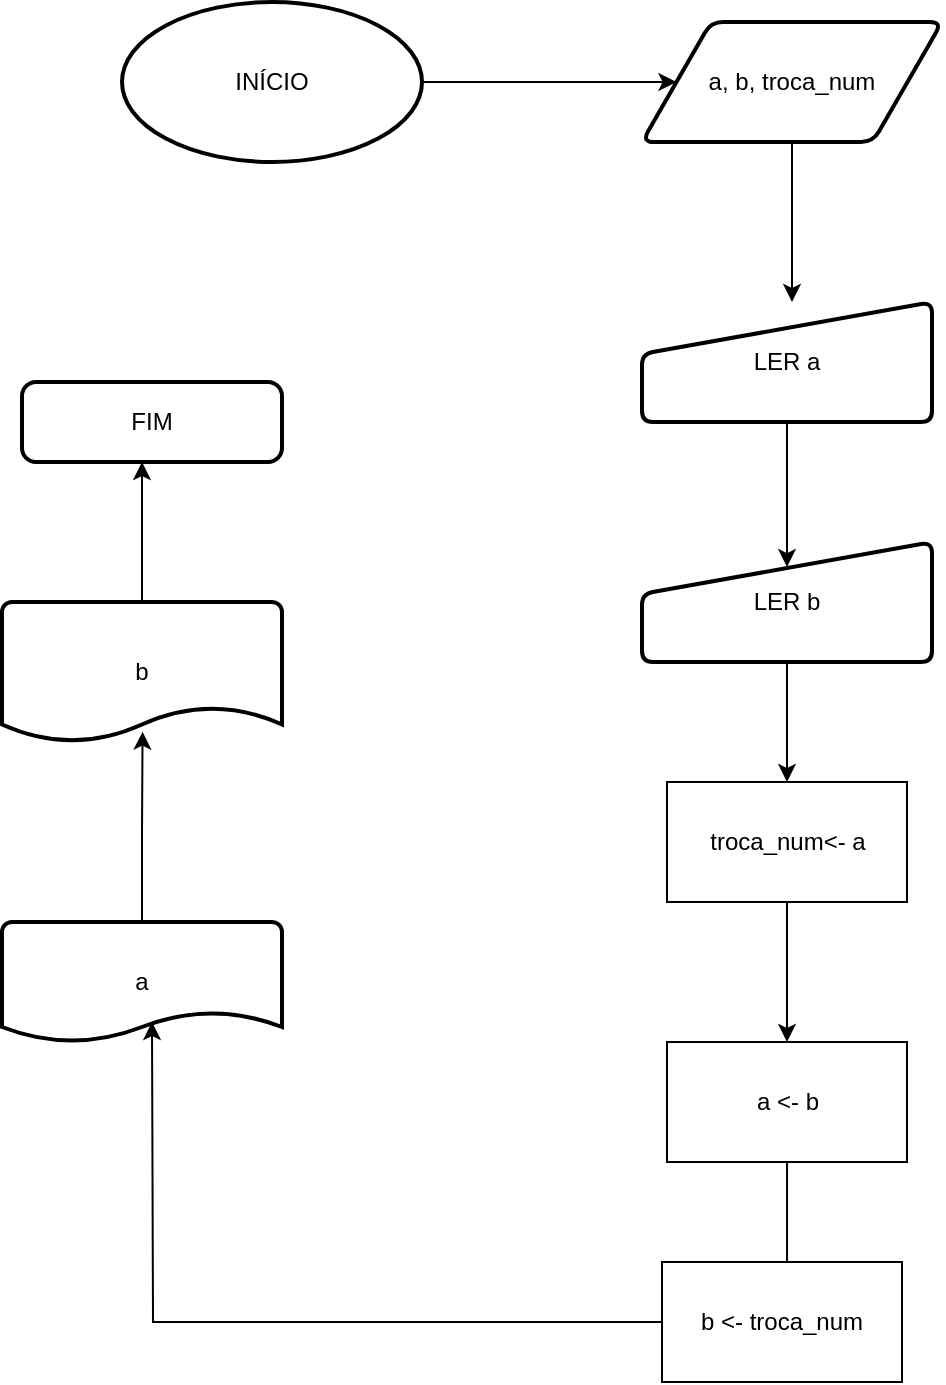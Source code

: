 <mxfile version="12.7.9" type="google"><diagram id="eJTqh_hsM0P2H4FPt7bs" name="questao4"><mxGraphModel dx="1019" dy="530" grid="1" gridSize="10" guides="1" tooltips="1" connect="1" arrows="1" fold="1" page="1" pageScale="1" pageWidth="827" pageHeight="1169" math="0" shadow="0"><root><mxCell id="0"/><mxCell id="1" parent="0"/><mxCell id="JxE3s05nN8oNzjdC5UOU-3" style="edgeStyle=orthogonalEdgeStyle;rounded=0;orthogonalLoop=1;jettySize=auto;html=1;" edge="1" parent="1" source="JxE3s05nN8oNzjdC5UOU-1" target="JxE3s05nN8oNzjdC5UOU-2"><mxGeometry relative="1" as="geometry"/></mxCell><mxCell id="JxE3s05nN8oNzjdC5UOU-1" value="INÍCIO" style="strokeWidth=2;html=1;shape=mxgraph.flowchart.start_1;whiteSpace=wrap;" vertex="1" parent="1"><mxGeometry x="130" y="50" width="150" height="80" as="geometry"/></mxCell><mxCell id="JxE3s05nN8oNzjdC5UOU-5" value="" style="edgeStyle=orthogonalEdgeStyle;rounded=0;orthogonalLoop=1;jettySize=auto;html=1;" edge="1" parent="1" source="JxE3s05nN8oNzjdC5UOU-2"><mxGeometry relative="1" as="geometry"><mxPoint x="465" y="200" as="targetPoint"/></mxGeometry></mxCell><mxCell id="JxE3s05nN8oNzjdC5UOU-2" value="a, b, troca_num" style="shape=parallelogram;html=1;strokeWidth=2;perimeter=parallelogramPerimeter;whiteSpace=wrap;rounded=1;arcSize=12;size=0.23;" vertex="1" parent="1"><mxGeometry x="390" y="60" width="150" height="60" as="geometry"/></mxCell><mxCell id="JxE3s05nN8oNzjdC5UOU-12" style="edgeStyle=orthogonalEdgeStyle;rounded=0;orthogonalLoop=1;jettySize=auto;html=1;entryX=0.5;entryY=0.209;entryDx=0;entryDy=0;entryPerimeter=0;" edge="1" parent="1" source="JxE3s05nN8oNzjdC5UOU-6" target="JxE3s05nN8oNzjdC5UOU-10"><mxGeometry relative="1" as="geometry"/></mxCell><mxCell id="JxE3s05nN8oNzjdC5UOU-6" value="LER a" style="html=1;strokeWidth=2;shape=manualInput;whiteSpace=wrap;rounded=1;size=26;arcSize=11;" vertex="1" parent="1"><mxGeometry x="390" y="200" width="145" height="60" as="geometry"/></mxCell><mxCell id="JxE3s05nN8oNzjdC5UOU-21" style="edgeStyle=orthogonalEdgeStyle;rounded=0;orthogonalLoop=1;jettySize=auto;html=1;entryX=0.5;entryY=0;entryDx=0;entryDy=0;" edge="1" parent="1" source="JxE3s05nN8oNzjdC5UOU-10" target="JxE3s05nN8oNzjdC5UOU-13"><mxGeometry relative="1" as="geometry"/></mxCell><mxCell id="JxE3s05nN8oNzjdC5UOU-10" value="LER b" style="html=1;strokeWidth=2;shape=manualInput;whiteSpace=wrap;rounded=1;size=26;arcSize=11;" vertex="1" parent="1"><mxGeometry x="390" y="320" width="145" height="60" as="geometry"/></mxCell><mxCell id="JxE3s05nN8oNzjdC5UOU-19" style="edgeStyle=orthogonalEdgeStyle;rounded=0;orthogonalLoop=1;jettySize=auto;html=1;" edge="1" parent="1" source="JxE3s05nN8oNzjdC5UOU-13" target="JxE3s05nN8oNzjdC5UOU-14"><mxGeometry relative="1" as="geometry"/></mxCell><mxCell id="JxE3s05nN8oNzjdC5UOU-13" value="troca_num&amp;lt;- a" style="rounded=0;whiteSpace=wrap;html=1;" vertex="1" parent="1"><mxGeometry x="402.5" y="440" width="120" height="60" as="geometry"/></mxCell><mxCell id="JxE3s05nN8oNzjdC5UOU-20" style="edgeStyle=orthogonalEdgeStyle;rounded=0;orthogonalLoop=1;jettySize=auto;html=1;entryX=0.521;entryY=0.167;entryDx=0;entryDy=0;entryPerimeter=0;" edge="1" parent="1" source="JxE3s05nN8oNzjdC5UOU-14" target="JxE3s05nN8oNzjdC5UOU-16"><mxGeometry relative="1" as="geometry"/></mxCell><mxCell id="JxE3s05nN8oNzjdC5UOU-14" value="a &amp;lt;- b" style="rounded=0;whiteSpace=wrap;html=1;" vertex="1" parent="1"><mxGeometry x="402.5" y="570" width="120" height="60" as="geometry"/></mxCell><mxCell id="JxE3s05nN8oNzjdC5UOU-23" style="edgeStyle=orthogonalEdgeStyle;rounded=0;orthogonalLoop=1;jettySize=auto;html=1;entryX=0.5;entryY=1;entryDx=0;entryDy=0;" edge="1" parent="1" source="JxE3s05nN8oNzjdC5UOU-16"><mxGeometry relative="1" as="geometry"><mxPoint x="145" y="560" as="targetPoint"/></mxGeometry></mxCell><mxCell id="JxE3s05nN8oNzjdC5UOU-16" value="b &amp;lt;- troca_num" style="rounded=0;whiteSpace=wrap;html=1;" vertex="1" parent="1"><mxGeometry x="400" y="680" width="120" height="60" as="geometry"/></mxCell><mxCell id="JxE3s05nN8oNzjdC5UOU-35" value="FIM" style="rounded=1;whiteSpace=wrap;html=1;absoluteArcSize=1;arcSize=14;strokeWidth=2;" vertex="1" parent="1"><mxGeometry x="80" y="240" width="130" height="40" as="geometry"/></mxCell><mxCell id="JxE3s05nN8oNzjdC5UOU-39" style="edgeStyle=orthogonalEdgeStyle;rounded=0;orthogonalLoop=1;jettySize=auto;html=1;entryX=0.502;entryY=0.926;entryDx=0;entryDy=0;entryPerimeter=0;" edge="1" parent="1" source="JxE3s05nN8oNzjdC5UOU-37" target="JxE3s05nN8oNzjdC5UOU-38"><mxGeometry relative="1" as="geometry"/></mxCell><mxCell id="JxE3s05nN8oNzjdC5UOU-37" value="a" style="strokeWidth=2;html=1;shape=mxgraph.flowchart.document2;whiteSpace=wrap;size=0.25;" vertex="1" parent="1"><mxGeometry x="70" y="510" width="140" height="60" as="geometry"/></mxCell><mxCell id="JxE3s05nN8oNzjdC5UOU-42" style="edgeStyle=orthogonalEdgeStyle;rounded=0;orthogonalLoop=1;jettySize=auto;html=1;" edge="1" parent="1" source="JxE3s05nN8oNzjdC5UOU-38"><mxGeometry relative="1" as="geometry"><mxPoint x="140" y="280" as="targetPoint"/></mxGeometry></mxCell><mxCell id="JxE3s05nN8oNzjdC5UOU-38" value="b" style="strokeWidth=2;html=1;shape=mxgraph.flowchart.document2;whiteSpace=wrap;size=0.25;" vertex="1" parent="1"><mxGeometry x="70" y="350" width="140" height="70" as="geometry"/></mxCell></root></mxGraphModel></diagram></mxfile>